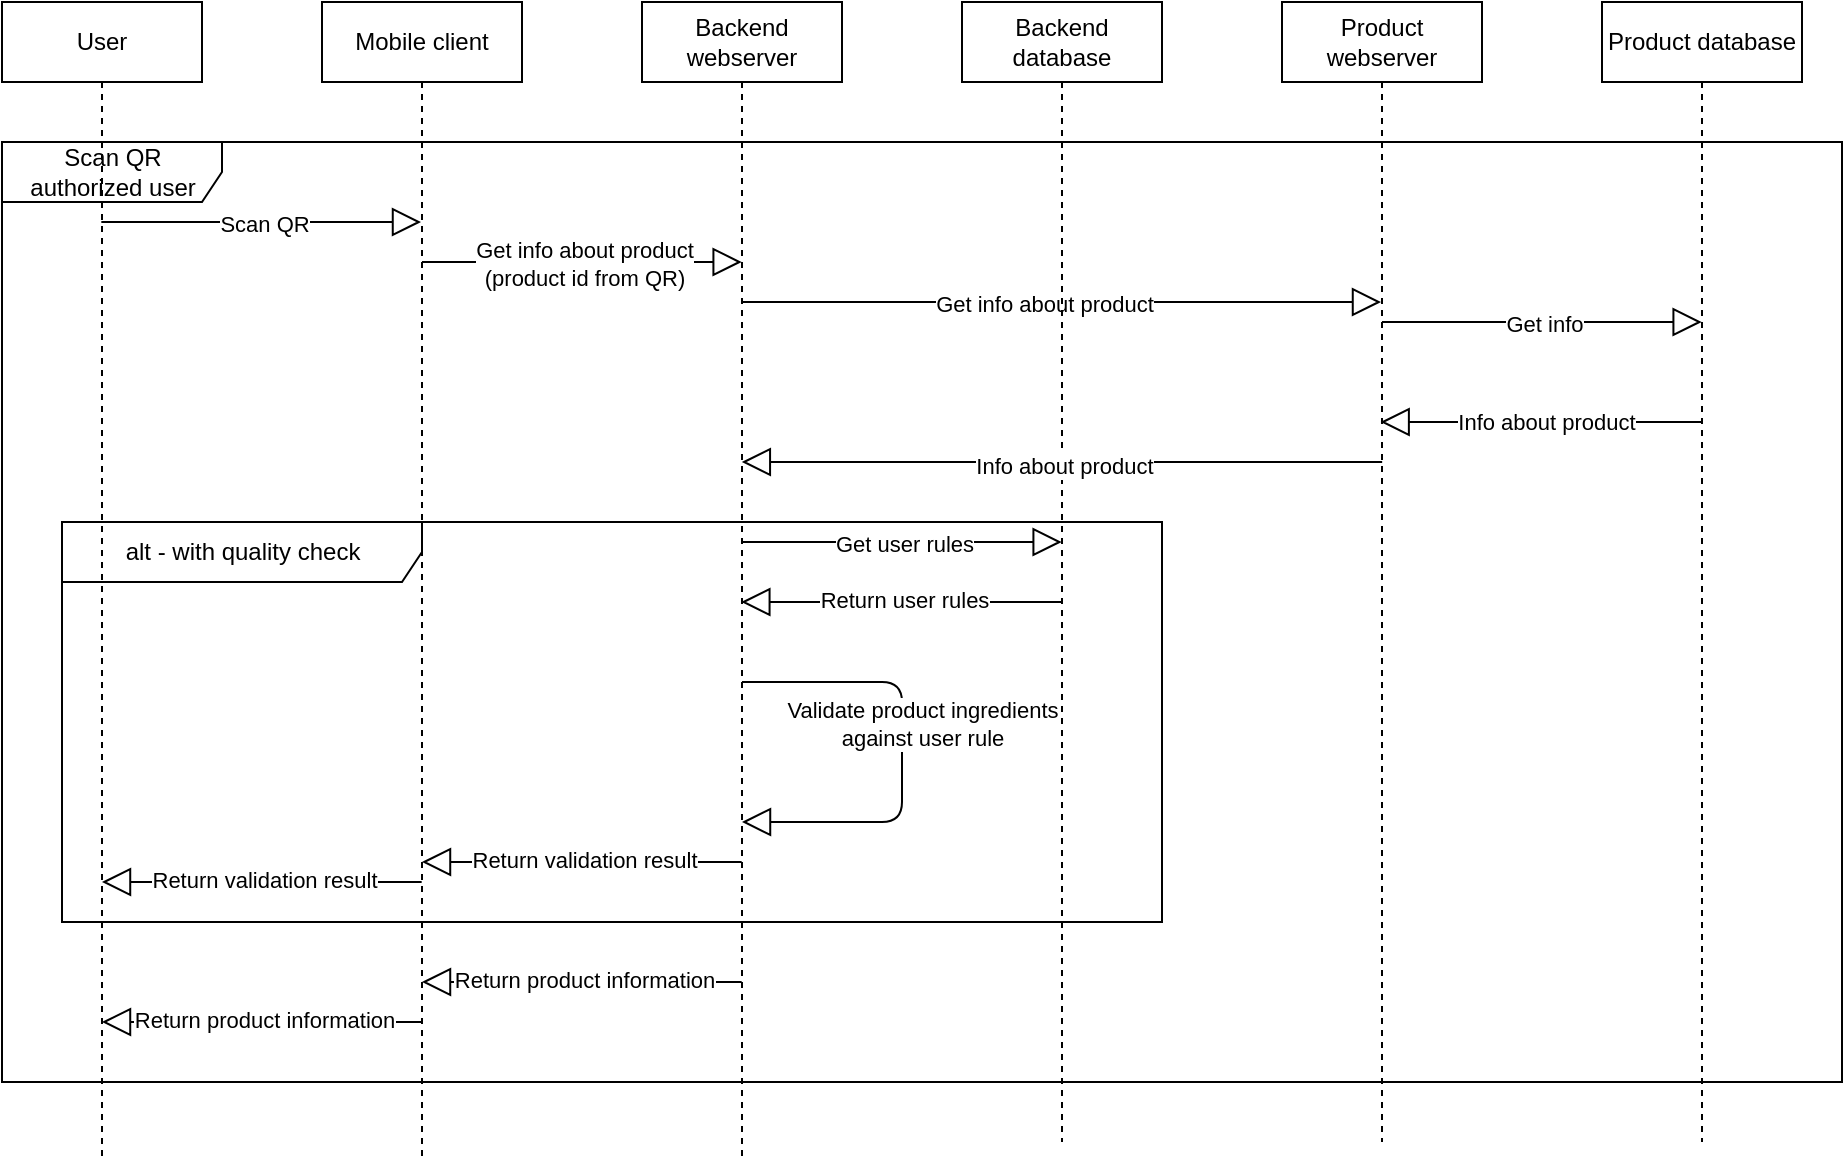 <mxfile version="14.5.1" type="device" pages="2"><diagram id="ryVSekytJN4U-b9AYOfJ" name="Sequnce"><mxGraphModel dx="1278" dy="607" grid="1" gridSize="10" guides="1" tooltips="1" connect="1" arrows="1" fold="1" page="1" pageScale="1" pageWidth="850" pageHeight="1100" math="0" shadow="0"><root><mxCell id="0"/><mxCell id="1" parent="0"/><mxCell id="FlWv7PTPlEctJDWT2qif-24" value="Scan QR&lt;br&gt;authorized user" style="shape=umlFrame;tabPosition=left;html=1;boundedLbl=1;labelInHeader=1;width=110;height=30;" vertex="1" parent="1"><mxGeometry x="30" y="110" width="920" height="470" as="geometry"/></mxCell><mxCell id="FlWv7PTPlEctJDWT2qif-43" value="alt - with quality check" style="shape=umlFrame;tabPosition=left;html=1;boundedLbl=1;labelInHeader=1;width=180;height=30;" vertex="1" parent="1"><mxGeometry x="60" y="300" width="550" height="200" as="geometry"/></mxCell><mxCell id="bArwhi8DKvAA4mqI7TNx-6" value="User" style="shape=umlLifeline;perimeter=lifelinePerimeter;whiteSpace=wrap;html=1;container=1;collapsible=0;recursiveResize=0;outlineConnect=0;" vertex="1" parent="1"><mxGeometry x="30" y="40" width="100" height="580" as="geometry"/></mxCell><mxCell id="bArwhi8DKvAA4mqI7TNx-7" value="Mobile client" style="shape=umlLifeline;perimeter=lifelinePerimeter;whiteSpace=wrap;html=1;container=1;collapsible=0;recursiveResize=0;outlineConnect=0;" vertex="1" parent="1"><mxGeometry x="190" y="40" width="100" height="580" as="geometry"/></mxCell><mxCell id="bArwhi8DKvAA4mqI7TNx-8" value="Backend&lt;br&gt;webserver" style="shape=umlLifeline;perimeter=lifelinePerimeter;whiteSpace=wrap;html=1;container=1;collapsible=0;recursiveResize=0;outlineConnect=0;" vertex="1" parent="1"><mxGeometry x="350" y="40" width="100" height="580" as="geometry"/></mxCell><mxCell id="bArwhi8DKvAA4mqI7TNx-9" value="Product&lt;br&gt;webserver" style="shape=umlLifeline;perimeter=lifelinePerimeter;whiteSpace=wrap;html=1;container=1;collapsible=0;recursiveResize=0;outlineConnect=0;" vertex="1" parent="1"><mxGeometry x="670" y="40" width="100" height="570" as="geometry"/></mxCell><mxCell id="bArwhi8DKvAA4mqI7TNx-10" value="Product database" style="shape=umlLifeline;perimeter=lifelinePerimeter;whiteSpace=wrap;html=1;container=1;collapsible=0;recursiveResize=0;outlineConnect=0;" vertex="1" parent="1"><mxGeometry x="830" y="40" width="100" height="570" as="geometry"/></mxCell><mxCell id="y44oBQOIC0Aw48c1C7By-2" value="" style="edgeStyle=none;html=1;endArrow=block;endFill=0;endSize=12;verticalAlign=bottom;" edge="1" parent="1"><mxGeometry width="160" relative="1" as="geometry"><mxPoint x="79.667" y="150" as="sourcePoint"/><mxPoint x="239.5" y="150" as="targetPoint"/><Array as="points"><mxPoint x="180" y="150"/><mxPoint x="200" y="150"/></Array></mxGeometry></mxCell><mxCell id="y44oBQOIC0Aw48c1C7By-3" value="Scan QR" style="edgeLabel;html=1;align=center;verticalAlign=middle;resizable=0;points=[];" vertex="1" connectable="0" parent="y44oBQOIC0Aw48c1C7By-2"><mxGeometry x="-0.12" y="-1" relative="1" as="geometry"><mxPoint x="10.33" as="offset"/></mxGeometry></mxCell><mxCell id="y44oBQOIC0Aw48c1C7By-4" value="" style="edgeStyle=none;html=1;endArrow=block;endFill=0;endSize=12;verticalAlign=bottom;" edge="1" parent="1"><mxGeometry width="160" relative="1" as="geometry"><mxPoint x="239.997" y="170" as="sourcePoint"/><mxPoint x="399.83" y="170" as="targetPoint"/><Array as="points"><mxPoint x="340.33" y="170"/><mxPoint x="360.33" y="170"/></Array></mxGeometry></mxCell><mxCell id="y44oBQOIC0Aw48c1C7By-5" value="Get info about product&lt;br&gt;(product id from QR)" style="edgeLabel;html=1;align=center;verticalAlign=middle;resizable=0;points=[];" vertex="1" connectable="0" parent="y44oBQOIC0Aw48c1C7By-4"><mxGeometry x="-0.12" y="-1" relative="1" as="geometry"><mxPoint x="10.33" as="offset"/></mxGeometry></mxCell><mxCell id="y44oBQOIC0Aw48c1C7By-6" value="" style="edgeStyle=none;html=1;endArrow=block;endFill=0;endSize=12;verticalAlign=bottom;" edge="1" parent="1"><mxGeometry width="160" relative="1" as="geometry"><mxPoint x="399.997" y="190" as="sourcePoint"/><mxPoint x="719.5" y="190" as="targetPoint"/><Array as="points"><mxPoint x="500.33" y="190"/><mxPoint x="520.33" y="190"/></Array></mxGeometry></mxCell><mxCell id="y44oBQOIC0Aw48c1C7By-7" value="Get info about product" style="edgeLabel;html=1;align=center;verticalAlign=middle;resizable=0;points=[];" vertex="1" connectable="0" parent="y44oBQOIC0Aw48c1C7By-6"><mxGeometry x="-0.12" y="-1" relative="1" as="geometry"><mxPoint x="10.33" as="offset"/></mxGeometry></mxCell><mxCell id="y44oBQOIC0Aw48c1C7By-8" value="Backend&lt;br&gt;database" style="shape=umlLifeline;perimeter=lifelinePerimeter;whiteSpace=wrap;html=1;container=1;collapsible=0;recursiveResize=0;outlineConnect=0;" vertex="1" parent="1"><mxGeometry x="510" y="40" width="100" height="570" as="geometry"/></mxCell><mxCell id="FlWv7PTPlEctJDWT2qif-5" value="" style="edgeStyle=none;html=1;endArrow=block;endFill=0;endSize=12;verticalAlign=bottom;" edge="1" parent="1"><mxGeometry width="160" relative="1" as="geometry"><mxPoint x="719.997" y="200" as="sourcePoint"/><mxPoint x="879.83" y="200" as="targetPoint"/><Array as="points"><mxPoint x="820.33" y="200"/><mxPoint x="840.33" y="200"/></Array></mxGeometry></mxCell><mxCell id="FlWv7PTPlEctJDWT2qif-6" value="Get info" style="edgeLabel;html=1;align=center;verticalAlign=middle;resizable=0;points=[];" vertex="1" connectable="0" parent="FlWv7PTPlEctJDWT2qif-5"><mxGeometry x="-0.12" y="-1" relative="1" as="geometry"><mxPoint x="10.33" as="offset"/></mxGeometry></mxCell><mxCell id="FlWv7PTPlEctJDWT2qif-7" value="" style="edgeStyle=none;html=1;endArrow=block;endFill=0;endSize=12;verticalAlign=bottom;" edge="1" parent="1"><mxGeometry width="160" relative="1" as="geometry"><mxPoint x="879.5" y="250" as="sourcePoint"/><mxPoint x="719.324" y="250" as="targetPoint"/><Array as="points"><mxPoint x="860" y="250"/><mxPoint x="790.33" y="250"/><mxPoint x="810" y="250"/></Array></mxGeometry></mxCell><mxCell id="FlWv7PTPlEctJDWT2qif-8" value="Info about product" style="edgeLabel;html=1;align=center;verticalAlign=middle;resizable=0;points=[];" vertex="1" connectable="0" parent="FlWv7PTPlEctJDWT2qif-7"><mxGeometry x="-0.12" y="-1" relative="1" as="geometry"><mxPoint x="10.33" y="1" as="offset"/></mxGeometry></mxCell><mxCell id="FlWv7PTPlEctJDWT2qif-16" value="" style="edgeStyle=none;html=1;endArrow=block;endFill=0;endSize=12;verticalAlign=bottom;" edge="1" parent="1"><mxGeometry width="160" relative="1" as="geometry"><mxPoint x="720.08" y="270" as="sourcePoint"/><mxPoint x="399.917" y="270" as="targetPoint"/><Array as="points"><mxPoint x="700.58" y="270"/><mxPoint x="560.25" y="270"/><mxPoint x="650.58" y="270"/></Array></mxGeometry></mxCell><mxCell id="FlWv7PTPlEctJDWT2qif-17" value="Info about product" style="edgeLabel;html=1;align=center;verticalAlign=middle;resizable=0;points=[];" vertex="1" connectable="0" parent="FlWv7PTPlEctJDWT2qif-16"><mxGeometry x="-0.12" y="-1" relative="1" as="geometry"><mxPoint x="-60.42" y="1" as="offset"/></mxGeometry></mxCell><mxCell id="FlWv7PTPlEctJDWT2qif-20" value="" style="edgeStyle=none;html=1;endArrow=block;endFill=0;endSize=12;verticalAlign=bottom;" edge="1" parent="1"><mxGeometry width="160" relative="1" as="geometry"><mxPoint x="399.997" y="310" as="sourcePoint"/><mxPoint x="559.83" y="310" as="targetPoint"/><Array as="points"><mxPoint x="500.33" y="310"/><mxPoint x="520.33" y="310"/></Array></mxGeometry></mxCell><mxCell id="FlWv7PTPlEctJDWT2qif-21" value="Get user rules" style="edgeLabel;html=1;align=center;verticalAlign=middle;resizable=0;points=[];" vertex="1" connectable="0" parent="FlWv7PTPlEctJDWT2qif-20"><mxGeometry x="-0.12" y="-1" relative="1" as="geometry"><mxPoint x="10.33" as="offset"/></mxGeometry></mxCell><mxCell id="FlWv7PTPlEctJDWT2qif-26" value="" style="edgeStyle=none;html=1;endArrow=block;endFill=0;endSize=12;verticalAlign=bottom;" edge="1" parent="1"><mxGeometry width="160" relative="1" as="geometry"><mxPoint x="559.5" y="340" as="sourcePoint"/><mxPoint x="399.667" y="340" as="targetPoint"/><Array as="points"><mxPoint x="510.33" y="340"/><mxPoint x="530.33" y="340"/></Array></mxGeometry></mxCell><mxCell id="FlWv7PTPlEctJDWT2qif-27" value="Return user rules" style="edgeLabel;html=1;align=center;verticalAlign=middle;resizable=0;points=[];" vertex="1" connectable="0" parent="FlWv7PTPlEctJDWT2qif-26"><mxGeometry x="-0.12" y="-1" relative="1" as="geometry"><mxPoint x="-31.17" as="offset"/></mxGeometry></mxCell><mxCell id="FlWv7PTPlEctJDWT2qif-30" value="" style="edgeStyle=none;html=1;endArrow=block;endFill=0;endSize=12;verticalAlign=bottom;" edge="1" parent="1" target="bArwhi8DKvAA4mqI7TNx-8"><mxGeometry width="160" relative="1" as="geometry"><mxPoint x="399.997" y="380" as="sourcePoint"/><mxPoint x="559.83" y="380" as="targetPoint"/><Array as="points"><mxPoint x="480" y="380"/><mxPoint x="480" y="450"/></Array></mxGeometry></mxCell><mxCell id="FlWv7PTPlEctJDWT2qif-31" value="Validate product ingredients&lt;br&gt;against user rule" style="edgeLabel;html=1;align=center;verticalAlign=middle;resizable=0;points=[];" vertex="1" connectable="0" parent="FlWv7PTPlEctJDWT2qif-30"><mxGeometry x="-0.12" y="-1" relative="1" as="geometry"><mxPoint x="10.33" as="offset"/></mxGeometry></mxCell><mxCell id="FlWv7PTPlEctJDWT2qif-32" value="" style="edgeStyle=none;html=1;endArrow=block;endFill=0;endSize=12;verticalAlign=bottom;" edge="1" parent="1"><mxGeometry width="160" relative="1" as="geometry"><mxPoint x="399.83" y="470" as="sourcePoint"/><mxPoint x="239.997" y="470" as="targetPoint"/><Array as="points"><mxPoint x="350.66" y="470"/><mxPoint x="370.66" y="470"/></Array></mxGeometry></mxCell><mxCell id="FlWv7PTPlEctJDWT2qif-33" value="Return validation result" style="edgeLabel;html=1;align=center;verticalAlign=middle;resizable=0;points=[];" vertex="1" connectable="0" parent="FlWv7PTPlEctJDWT2qif-32"><mxGeometry x="-0.12" y="-1" relative="1" as="geometry"><mxPoint x="-31.17" as="offset"/></mxGeometry></mxCell><mxCell id="FlWv7PTPlEctJDWT2qif-34" value="" style="edgeStyle=none;html=1;endArrow=block;endFill=0;endSize=12;verticalAlign=bottom;" edge="1" parent="1"><mxGeometry width="160" relative="1" as="geometry"><mxPoint x="399.83" y="530.0" as="sourcePoint"/><mxPoint x="239.997" y="530.0" as="targetPoint"/><Array as="points"><mxPoint x="350.66" y="530"/><mxPoint x="370.66" y="530"/></Array></mxGeometry></mxCell><mxCell id="FlWv7PTPlEctJDWT2qif-35" value="Return product information" style="edgeLabel;html=1;align=center;verticalAlign=middle;resizable=0;points=[];" vertex="1" connectable="0" parent="FlWv7PTPlEctJDWT2qif-34"><mxGeometry x="-0.12" y="-1" relative="1" as="geometry"><mxPoint x="-31.17" as="offset"/></mxGeometry></mxCell><mxCell id="FlWv7PTPlEctJDWT2qif-36" value="" style="edgeStyle=none;html=1;endArrow=block;endFill=0;endSize=12;verticalAlign=bottom;" edge="1" parent="1"><mxGeometry width="160" relative="1" as="geometry"><mxPoint x="239.83" y="480.0" as="sourcePoint"/><mxPoint x="79.997" y="480.0" as="targetPoint"/><Array as="points"><mxPoint x="190.66" y="480"/><mxPoint x="210.66" y="480"/></Array></mxGeometry></mxCell><mxCell id="FlWv7PTPlEctJDWT2qif-37" value="Return validation result" style="edgeLabel;html=1;align=center;verticalAlign=middle;resizable=0;points=[];" vertex="1" connectable="0" parent="FlWv7PTPlEctJDWT2qif-36"><mxGeometry x="-0.12" y="-1" relative="1" as="geometry"><mxPoint x="-31.17" as="offset"/></mxGeometry></mxCell><mxCell id="FlWv7PTPlEctJDWT2qif-39" value="" style="edgeStyle=none;html=1;endArrow=block;endFill=0;endSize=12;verticalAlign=bottom;" edge="1" parent="1"><mxGeometry width="160" relative="1" as="geometry"><mxPoint x="239.83" y="550" as="sourcePoint"/><mxPoint x="79.997" y="550" as="targetPoint"/><Array as="points"><mxPoint x="190.66" y="550"/><mxPoint x="210.66" y="550"/></Array></mxGeometry></mxCell><mxCell id="FlWv7PTPlEctJDWT2qif-40" value="Return product information" style="edgeLabel;html=1;align=center;verticalAlign=middle;resizable=0;points=[];" vertex="1" connectable="0" parent="FlWv7PTPlEctJDWT2qif-39"><mxGeometry x="-0.12" y="-1" relative="1" as="geometry"><mxPoint x="-31.17" as="offset"/></mxGeometry></mxCell></root></mxGraphModel></diagram><diagram id="u83mwmkVMdzStJRNJvQB" name="UseCase"><mxGraphModel dx="1278" dy="607" grid="1" gridSize="10" guides="1" tooltips="1" connect="1" arrows="1" fold="1" page="1" pageScale="1" pageWidth="850" pageHeight="1100" math="0" shadow="0"><root><mxCell id="VTzmZlza2hBhdxJvTdkf-0"/><mxCell id="VTzmZlza2hBhdxJvTdkf-1" parent="VTzmZlza2hBhdxJvTdkf-0"/><mxCell id="VTzmZlza2hBhdxJvTdkf-2" value="User" style="shape=umlActor;verticalLabelPosition=bottom;verticalAlign=top;html=1;outlineConnect=0;" vertex="1" parent="VTzmZlza2hBhdxJvTdkf-1"><mxGeometry x="80" y="240" width="40" height="80" as="geometry"/></mxCell><mxCell id="VTzmZlza2hBhdxJvTdkf-5" value="Database&lt;br&gt;maintainer" style="shape=umlActor;verticalLabelPosition=bottom;verticalAlign=top;html=1;outlineConnect=0;" vertex="1" parent="VTzmZlza2hBhdxJvTdkf-1"><mxGeometry x="720" y="210" width="40" height="80" as="geometry"/></mxCell><mxCell id="VTzmZlza2hBhdxJvTdkf-6" value="Check whether product is OK" style="ellipse;whiteSpace=wrap;html=1;" vertex="1" parent="VTzmZlza2hBhdxJvTdkf-1"><mxGeometry x="190" y="100" width="100" height="50" as="geometry"/></mxCell><mxCell id="VTzmZlza2hBhdxJvTdkf-7" value="Parse product id,&lt;br&gt;form URL" style="ellipse;whiteSpace=wrap;html=1;" vertex="1" parent="VTzmZlza2hBhdxJvTdkf-1"><mxGeometry x="60" y="30" width="100" height="50" as="geometry"/></mxCell><mxCell id="VTzmZlza2hBhdxJvTdkf-8" value="&amp;lt;&amp;lt;include&amp;gt;&amp;gt;" style="edgeStyle=none;html=1;endArrow=open;verticalAlign=bottom;dashed=1;labelBackgroundColor=none;" edge="1" parent="VTzmZlza2hBhdxJvTdkf-1" source="VTzmZlza2hBhdxJvTdkf-7" target="VTzmZlza2hBhdxJvTdkf-6"><mxGeometry width="160" relative="1" as="geometry"><mxPoint x="260" y="100" as="sourcePoint"/><mxPoint x="200" y="90" as="targetPoint"/></mxGeometry></mxCell><mxCell id="VTzmZlza2hBhdxJvTdkf-9" value="Get product info&lt;br&gt;from database" style="ellipse;whiteSpace=wrap;html=1;" vertex="1" parent="VTzmZlza2hBhdxJvTdkf-1"><mxGeometry x="325" y="30" width="100" height="50" as="geometry"/></mxCell><mxCell id="VTzmZlza2hBhdxJvTdkf-10" value="&amp;lt;&amp;lt;include&amp;gt;&amp;gt;" style="edgeStyle=none;html=1;endArrow=open;verticalAlign=bottom;dashed=1;labelBackgroundColor=none;" edge="1" parent="VTzmZlza2hBhdxJvTdkf-1" source="VTzmZlza2hBhdxJvTdkf-9" target="VTzmZlza2hBhdxJvTdkf-6"><mxGeometry width="160" relative="1" as="geometry"><mxPoint x="329.997" y="70.002" as="sourcePoint"/><mxPoint x="450" y="80" as="targetPoint"/></mxGeometry></mxCell><mxCell id="VTzmZlza2hBhdxJvTdkf-11" value="Scan QR code" style="ellipse;whiteSpace=wrap;html=1;" vertex="1" parent="VTzmZlza2hBhdxJvTdkf-1"><mxGeometry x="390" y="160" width="100" height="50" as="geometry"/></mxCell><mxCell id="VTzmZlza2hBhdxJvTdkf-14" value="&amp;lt;&amp;lt;include&amp;gt;&amp;gt;" style="edgeStyle=none;html=1;endArrow=open;verticalAlign=bottom;dashed=1;labelBackgroundColor=none;" edge="1" parent="VTzmZlza2hBhdxJvTdkf-1" source="VTzmZlza2hBhdxJvTdkf-11" target="VTzmZlza2hBhdxJvTdkf-6"><mxGeometry x="-0.212" y="14" width="160" relative="1" as="geometry"><mxPoint x="363.21" y="81.93" as="sourcePoint"/><mxPoint x="286.553" y="117.942" as="targetPoint"/><mxPoint as="offset"/></mxGeometry></mxCell><mxCell id="VTzmZlza2hBhdxJvTdkf-15" value="" style="edgeStyle=none;html=1;endArrow=block;endFill=0;endSize=12;verticalAlign=bottom;exitX=0.56;exitY=0.413;exitDx=0;exitDy=0;exitPerimeter=0;" edge="1" parent="VTzmZlza2hBhdxJvTdkf-1" source="VTzmZlza2hBhdxJvTdkf-2" target="VTzmZlza2hBhdxJvTdkf-6"><mxGeometry width="160" relative="1" as="geometry"><mxPoint x="170" y="200" as="sourcePoint"/><mxPoint x="330" y="200" as="targetPoint"/></mxGeometry></mxCell><mxCell id="VTzmZlza2hBhdxJvTdkf-16" value="Use" style="endArrow=open;endSize=12;dashed=1;html=1;" edge="1" parent="VTzmZlza2hBhdxJvTdkf-1" source="VTzmZlza2hBhdxJvTdkf-11" target="VTzmZlza2hBhdxJvTdkf-2"><mxGeometry width="160" relative="1" as="geometry"><mxPoint x="210" y="240" as="sourcePoint"/><mxPoint x="370" y="240" as="targetPoint"/></mxGeometry></mxCell><mxCell id="VTzmZlza2hBhdxJvTdkf-17" value="Compare actual&amp;nbsp;ingredients with desired" style="ellipse;whiteSpace=wrap;html=1;" vertex="1" parent="VTzmZlza2hBhdxJvTdkf-1"><mxGeometry x="480" y="110" width="120" height="50" as="geometry"/></mxCell><mxCell id="VTzmZlza2hBhdxJvTdkf-19" value="Add ingredient rule" style="ellipse;whiteSpace=wrap;html=1;" vertex="1" parent="VTzmZlza2hBhdxJvTdkf-1"><mxGeometry x="240" y="290" width="100" height="50" as="geometry"/></mxCell><mxCell id="VTzmZlza2hBhdxJvTdkf-20" value="&amp;lt;&amp;lt;include&amp;gt;&amp;gt;" style="edgeStyle=none;html=1;endArrow=open;verticalAlign=bottom;dashed=1;labelBackgroundColor=none;" edge="1" parent="VTzmZlza2hBhdxJvTdkf-1" source="VTzmZlza2hBhdxJvTdkf-21" target="VTzmZlza2hBhdxJvTdkf-19"><mxGeometry x="-0.333" width="160" relative="1" as="geometry"><mxPoint x="154.078" y="83.294" as="sourcePoint"/><mxPoint x="215.977" y="116.68" as="targetPoint"/><mxPoint as="offset"/></mxGeometry></mxCell><mxCell id="VTzmZlza2hBhdxJvTdkf-21" value="Save rule to database" style="ellipse;whiteSpace=wrap;html=1;" vertex="1" parent="VTzmZlza2hBhdxJvTdkf-1"><mxGeometry x="240" y="400" width="100" height="50" as="geometry"/></mxCell><mxCell id="VTzmZlza2hBhdxJvTdkf-22" value="" style="edgeStyle=none;html=1;endArrow=block;endFill=0;endSize=12;verticalAlign=bottom;" edge="1" parent="VTzmZlza2hBhdxJvTdkf-1" source="VTzmZlza2hBhdxJvTdkf-2" target="VTzmZlza2hBhdxJvTdkf-19"><mxGeometry width="160" relative="1" as="geometry"><mxPoint x="112.4" y="283.04" as="sourcePoint"/><mxPoint x="228.998" y="157.688" as="targetPoint"/></mxGeometry></mxCell><mxCell id="VTzmZlza2hBhdxJvTdkf-23" value="Add product information" style="ellipse;whiteSpace=wrap;html=1;" vertex="1" parent="VTzmZlza2hBhdxJvTdkf-1"><mxGeometry x="470" y="240" width="100" height="50" as="geometry"/></mxCell><mxCell id="VTzmZlza2hBhdxJvTdkf-24" value="Save information to product database" style="ellipse;whiteSpace=wrap;html=1;" vertex="1" parent="VTzmZlza2hBhdxJvTdkf-1"><mxGeometry x="400" y="370" width="120" height="60" as="geometry"/></mxCell><mxCell id="VTzmZlza2hBhdxJvTdkf-25" value="&amp;lt;&amp;lt;include&amp;gt;&amp;gt;" style="edgeStyle=none;html=1;endArrow=open;verticalAlign=bottom;dashed=1;labelBackgroundColor=none;" edge="1" parent="VTzmZlza2hBhdxJvTdkf-1" source="VTzmZlza2hBhdxJvTdkf-24" target="VTzmZlza2hBhdxJvTdkf-23"><mxGeometry x="-0.188" y="3" width="160" relative="1" as="geometry"><mxPoint x="520" y="430" as="sourcePoint"/><mxPoint x="680" y="430" as="targetPoint"/><mxPoint as="offset"/></mxGeometry></mxCell><mxCell id="VTzmZlza2hBhdxJvTdkf-26" value="" style="edgeStyle=none;html=1;endArrow=block;endFill=0;endSize=12;verticalAlign=bottom;" edge="1" parent="VTzmZlza2hBhdxJvTdkf-1" source="VTzmZlza2hBhdxJvTdkf-5" target="VTzmZlza2hBhdxJvTdkf-23"><mxGeometry width="160" relative="1" as="geometry"><mxPoint x="130" y="293.684" as="sourcePoint"/><mxPoint x="253.083" y="316.357" as="targetPoint"/></mxGeometry></mxCell><mxCell id="VTzmZlza2hBhdxJvTdkf-27" value="&amp;lt;&amp;lt;extend&amp;gt;&amp;gt;" style="edgeStyle=none;html=1;startArrow=open;endArrow=none;startSize=12;verticalAlign=bottom;dashed=1;labelBackgroundColor=none;" edge="1" parent="VTzmZlza2hBhdxJvTdkf-1" source="VTzmZlza2hBhdxJvTdkf-6" target="VTzmZlza2hBhdxJvTdkf-17"><mxGeometry width="160" relative="1" as="geometry"><mxPoint x="340" y="130" as="sourcePoint"/><mxPoint x="500" y="130" as="targetPoint"/></mxGeometry></mxCell><mxCell id="VTzmZlza2hBhdxJvTdkf-29" value="Parse file with multiple products" style="ellipse;whiteSpace=wrap;html=1;" vertex="1" parent="VTzmZlza2hBhdxJvTdkf-1"><mxGeometry x="550" y="380" width="100" height="50" as="geometry"/></mxCell><mxCell id="VTzmZlza2hBhdxJvTdkf-30" value="&amp;lt;&amp;lt;extend&amp;gt;&amp;gt;" style="edgeStyle=none;html=1;startArrow=open;endArrow=none;startSize=12;verticalAlign=bottom;dashed=1;labelBackgroundColor=none;" edge="1" parent="VTzmZlza2hBhdxJvTdkf-1" source="VTzmZlza2hBhdxJvTdkf-23" target="VTzmZlza2hBhdxJvTdkf-29"><mxGeometry width="160" relative="1" as="geometry"><mxPoint x="470" y="480" as="sourcePoint"/><mxPoint x="630" y="480" as="targetPoint"/></mxGeometry></mxCell><mxCell id="VTzmZlza2hBhdxJvTdkf-31" value="Show actual ingredients to user" style="ellipse;whiteSpace=wrap;html=1;" vertex="1" parent="VTzmZlza2hBhdxJvTdkf-1"><mxGeometry x="510" y="40" width="120" height="50" as="geometry"/></mxCell><mxCell id="VTzmZlza2hBhdxJvTdkf-32" value="&amp;lt;&amp;lt;extend&amp;gt;&amp;gt;" style="edgeStyle=none;html=1;startArrow=open;endArrow=none;startSize=12;verticalAlign=bottom;dashed=1;labelBackgroundColor=none;" edge="1" parent="VTzmZlza2hBhdxJvTdkf-1" source="VTzmZlza2hBhdxJvTdkf-6" target="VTzmZlza2hBhdxJvTdkf-31"><mxGeometry width="160" relative="1" as="geometry"><mxPoint x="430" y="90" as="sourcePoint"/><mxPoint x="590" y="90" as="targetPoint"/></mxGeometry></mxCell></root></mxGraphModel></diagram></mxfile>